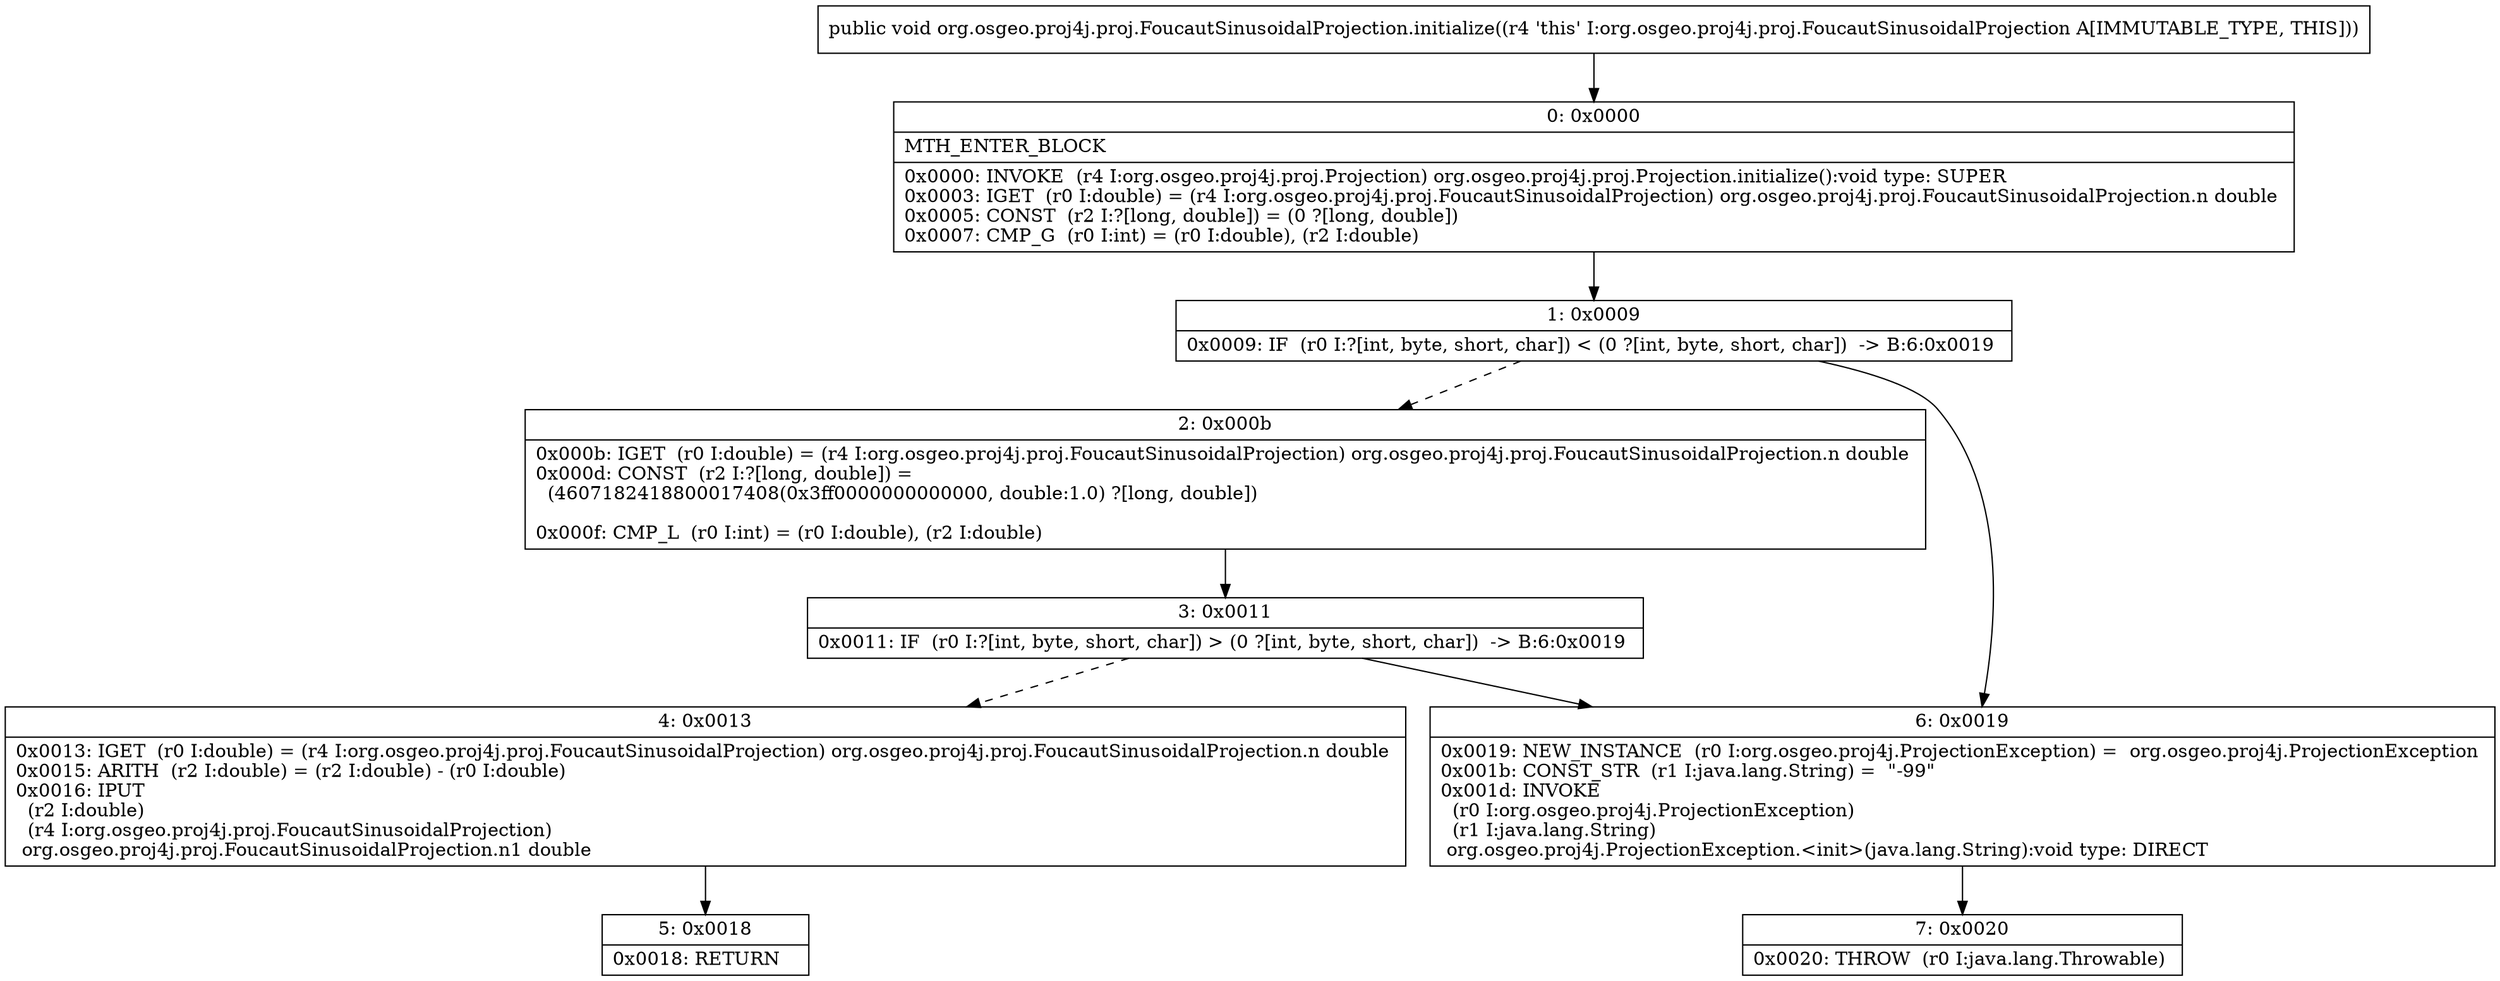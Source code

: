 digraph "CFG fororg.osgeo.proj4j.proj.FoucautSinusoidalProjection.initialize()V" {
Node_0 [shape=record,label="{0\:\ 0x0000|MTH_ENTER_BLOCK\l|0x0000: INVOKE  (r4 I:org.osgeo.proj4j.proj.Projection) org.osgeo.proj4j.proj.Projection.initialize():void type: SUPER \l0x0003: IGET  (r0 I:double) = (r4 I:org.osgeo.proj4j.proj.FoucautSinusoidalProjection) org.osgeo.proj4j.proj.FoucautSinusoidalProjection.n double \l0x0005: CONST  (r2 I:?[long, double]) = (0 ?[long, double]) \l0x0007: CMP_G  (r0 I:int) = (r0 I:double), (r2 I:double) \l}"];
Node_1 [shape=record,label="{1\:\ 0x0009|0x0009: IF  (r0 I:?[int, byte, short, char]) \< (0 ?[int, byte, short, char])  \-\> B:6:0x0019 \l}"];
Node_2 [shape=record,label="{2\:\ 0x000b|0x000b: IGET  (r0 I:double) = (r4 I:org.osgeo.proj4j.proj.FoucautSinusoidalProjection) org.osgeo.proj4j.proj.FoucautSinusoidalProjection.n double \l0x000d: CONST  (r2 I:?[long, double]) = \l  (4607182418800017408(0x3ff0000000000000, double:1.0) ?[long, double])\l \l0x000f: CMP_L  (r0 I:int) = (r0 I:double), (r2 I:double) \l}"];
Node_3 [shape=record,label="{3\:\ 0x0011|0x0011: IF  (r0 I:?[int, byte, short, char]) \> (0 ?[int, byte, short, char])  \-\> B:6:0x0019 \l}"];
Node_4 [shape=record,label="{4\:\ 0x0013|0x0013: IGET  (r0 I:double) = (r4 I:org.osgeo.proj4j.proj.FoucautSinusoidalProjection) org.osgeo.proj4j.proj.FoucautSinusoidalProjection.n double \l0x0015: ARITH  (r2 I:double) = (r2 I:double) \- (r0 I:double) \l0x0016: IPUT  \l  (r2 I:double)\l  (r4 I:org.osgeo.proj4j.proj.FoucautSinusoidalProjection)\l org.osgeo.proj4j.proj.FoucautSinusoidalProjection.n1 double \l}"];
Node_5 [shape=record,label="{5\:\ 0x0018|0x0018: RETURN   \l}"];
Node_6 [shape=record,label="{6\:\ 0x0019|0x0019: NEW_INSTANCE  (r0 I:org.osgeo.proj4j.ProjectionException) =  org.osgeo.proj4j.ProjectionException \l0x001b: CONST_STR  (r1 I:java.lang.String) =  \"\-99\" \l0x001d: INVOKE  \l  (r0 I:org.osgeo.proj4j.ProjectionException)\l  (r1 I:java.lang.String)\l org.osgeo.proj4j.ProjectionException.\<init\>(java.lang.String):void type: DIRECT \l}"];
Node_7 [shape=record,label="{7\:\ 0x0020|0x0020: THROW  (r0 I:java.lang.Throwable) \l}"];
MethodNode[shape=record,label="{public void org.osgeo.proj4j.proj.FoucautSinusoidalProjection.initialize((r4 'this' I:org.osgeo.proj4j.proj.FoucautSinusoidalProjection A[IMMUTABLE_TYPE, THIS])) }"];
MethodNode -> Node_0;
Node_0 -> Node_1;
Node_1 -> Node_2[style=dashed];
Node_1 -> Node_6;
Node_2 -> Node_3;
Node_3 -> Node_4[style=dashed];
Node_3 -> Node_6;
Node_4 -> Node_5;
Node_6 -> Node_7;
}

